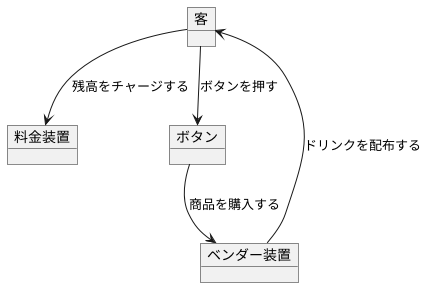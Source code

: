 @startuml 自販機

object 客
object 料金装置
object ボタン
object ベンダー装置

客 --> 料金装置: 残高をチャージする
客 --> ボタン: ボタンを押す
ボタン --> ベンダー装置: 商品を購入する
ベンダー装置 --> 客: ドリンクを配布する

@enduml
